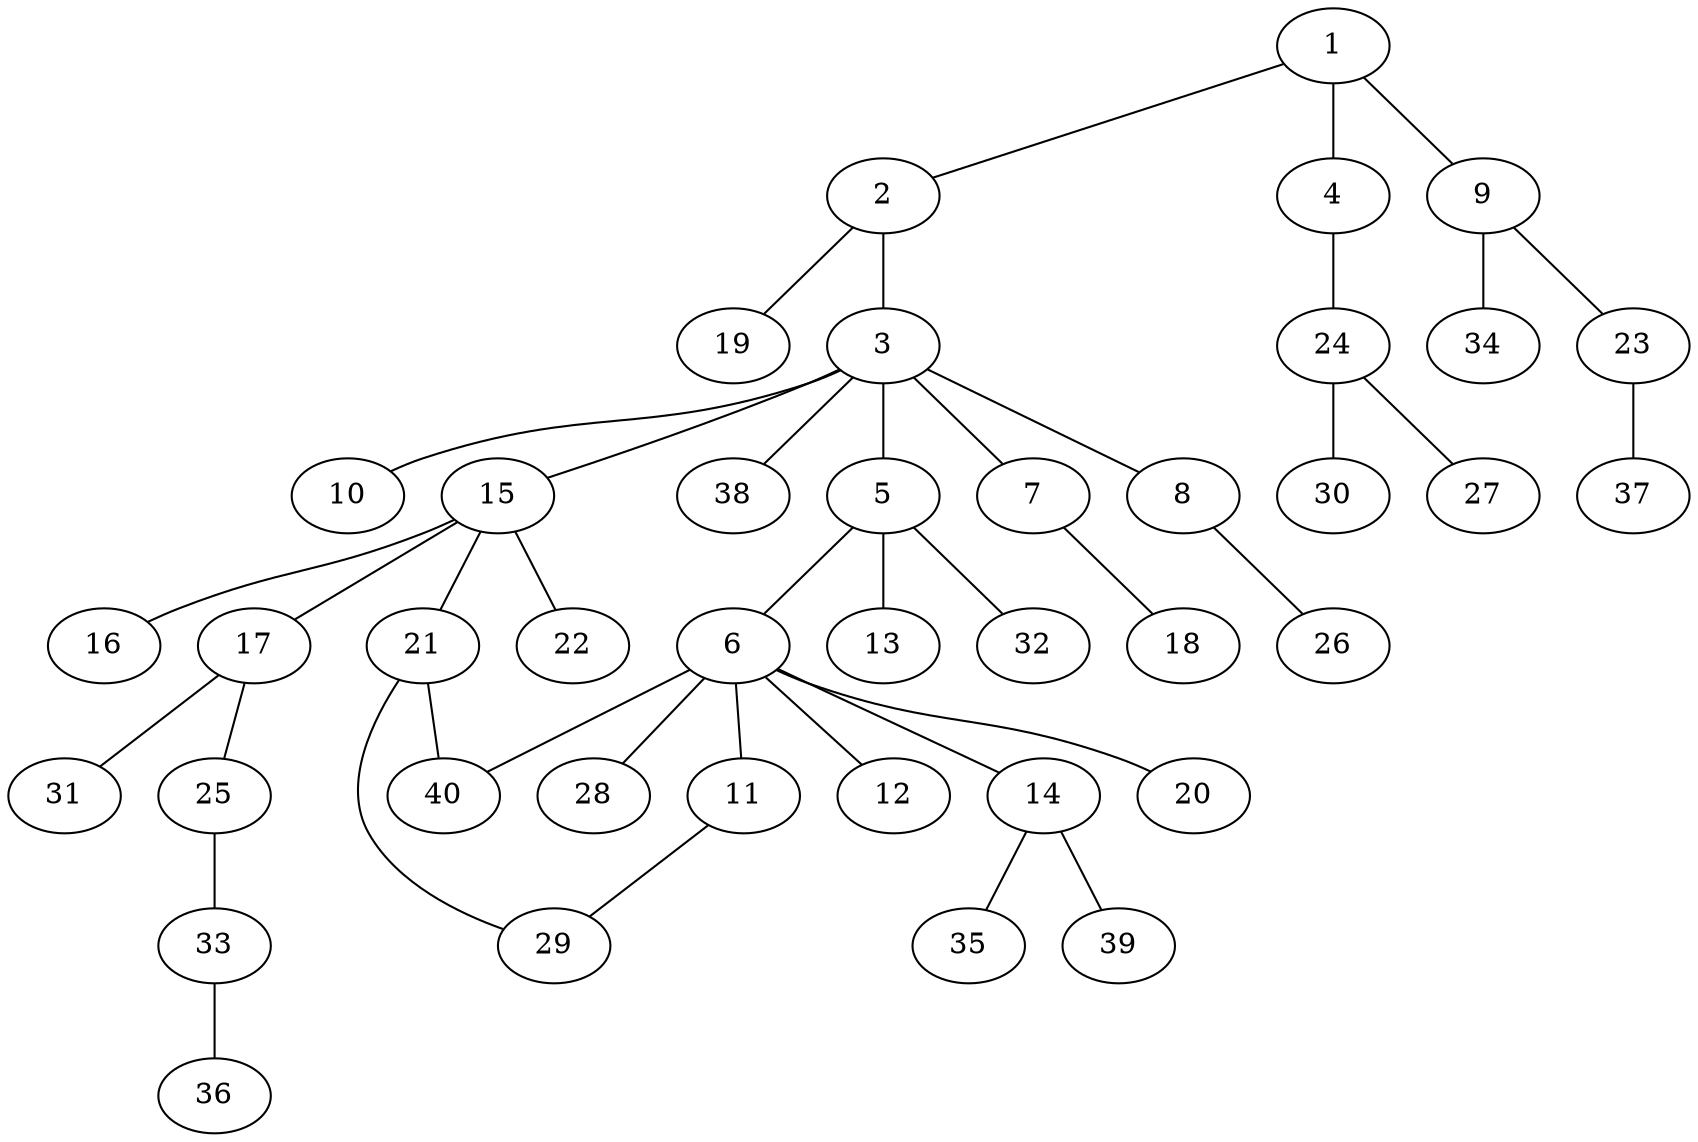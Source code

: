 graph graphname {1--2
1--4
1--9
2--3
2--19
3--5
3--7
3--8
3--10
3--15
3--38
4--24
5--6
5--13
5--32
6--11
6--12
6--14
6--20
6--28
6--40
7--18
8--26
9--23
9--34
11--29
14--35
14--39
15--16
15--17
15--21
15--22
17--25
17--31
21--29
21--40
23--37
24--27
24--30
25--33
33--36
}